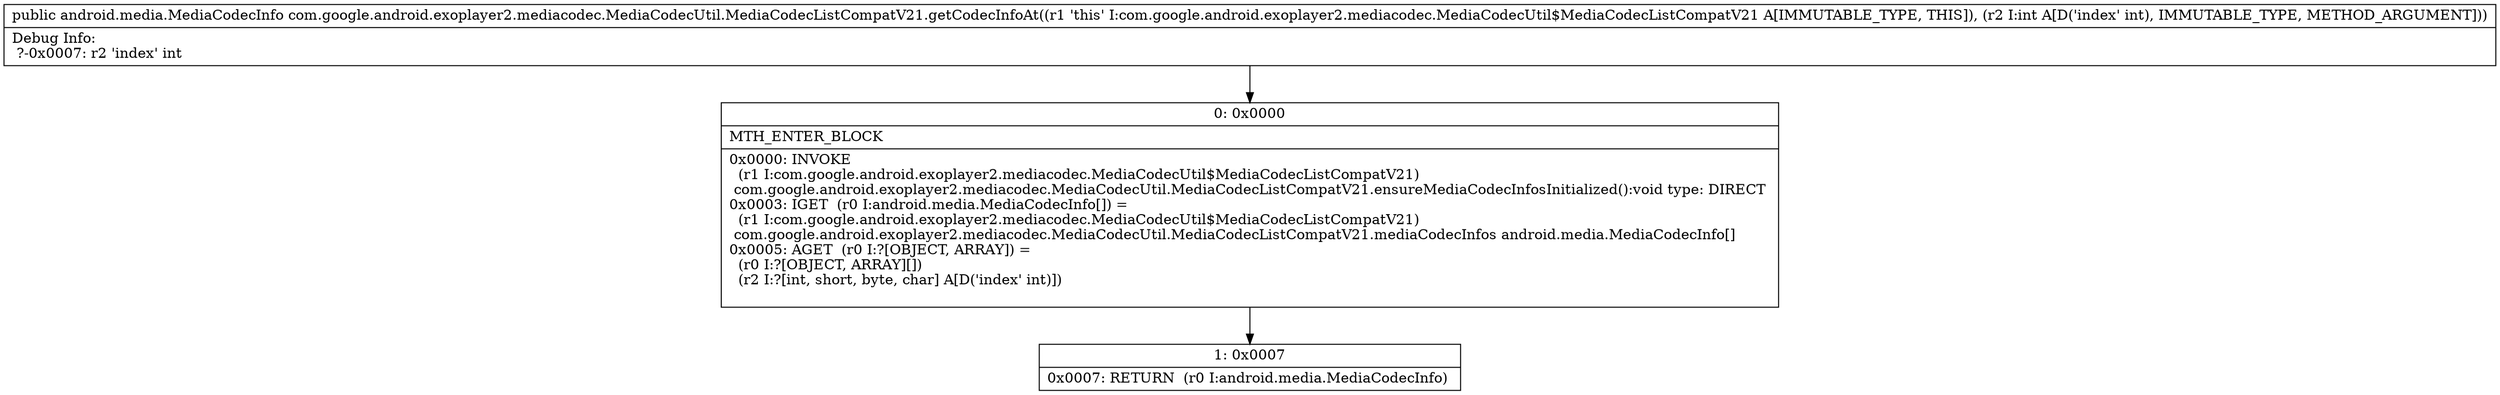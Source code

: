 digraph "CFG forcom.google.android.exoplayer2.mediacodec.MediaCodecUtil.MediaCodecListCompatV21.getCodecInfoAt(I)Landroid\/media\/MediaCodecInfo;" {
Node_0 [shape=record,label="{0\:\ 0x0000|MTH_ENTER_BLOCK\l|0x0000: INVOKE  \l  (r1 I:com.google.android.exoplayer2.mediacodec.MediaCodecUtil$MediaCodecListCompatV21)\l com.google.android.exoplayer2.mediacodec.MediaCodecUtil.MediaCodecListCompatV21.ensureMediaCodecInfosInitialized():void type: DIRECT \l0x0003: IGET  (r0 I:android.media.MediaCodecInfo[]) = \l  (r1 I:com.google.android.exoplayer2.mediacodec.MediaCodecUtil$MediaCodecListCompatV21)\l com.google.android.exoplayer2.mediacodec.MediaCodecUtil.MediaCodecListCompatV21.mediaCodecInfos android.media.MediaCodecInfo[] \l0x0005: AGET  (r0 I:?[OBJECT, ARRAY]) = \l  (r0 I:?[OBJECT, ARRAY][])\l  (r2 I:?[int, short, byte, char] A[D('index' int)])\l \l}"];
Node_1 [shape=record,label="{1\:\ 0x0007|0x0007: RETURN  (r0 I:android.media.MediaCodecInfo) \l}"];
MethodNode[shape=record,label="{public android.media.MediaCodecInfo com.google.android.exoplayer2.mediacodec.MediaCodecUtil.MediaCodecListCompatV21.getCodecInfoAt((r1 'this' I:com.google.android.exoplayer2.mediacodec.MediaCodecUtil$MediaCodecListCompatV21 A[IMMUTABLE_TYPE, THIS]), (r2 I:int A[D('index' int), IMMUTABLE_TYPE, METHOD_ARGUMENT]))  | Debug Info:\l  ?\-0x0007: r2 'index' int\l}"];
MethodNode -> Node_0;
Node_0 -> Node_1;
}

